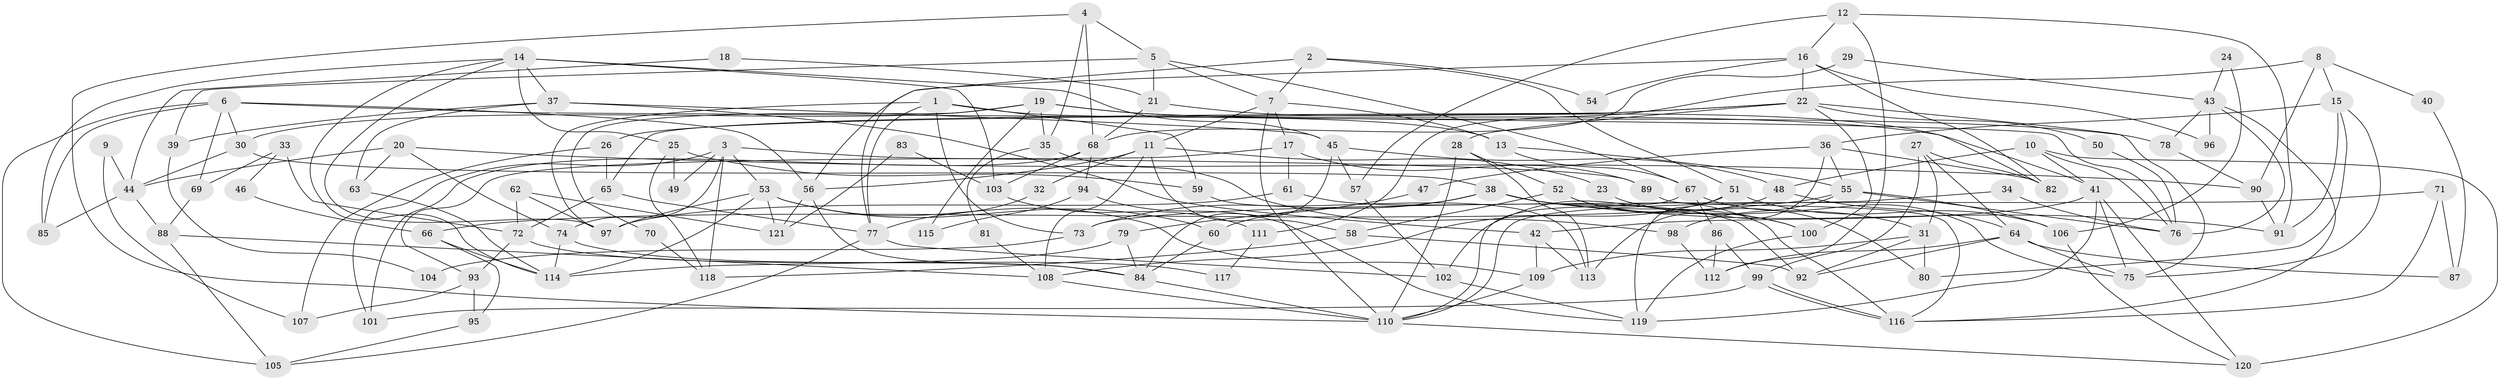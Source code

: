 // coarse degree distribution, {7: 0.08974358974358974, 4: 0.20512820512820512, 6: 0.1794871794871795, 10: 0.02564102564102564, 8: 0.07692307692307693, 5: 0.10256410256410256, 3: 0.1794871794871795, 9: 0.038461538461538464, 2: 0.10256410256410256}
// Generated by graph-tools (version 1.1) at 2025/52/02/27/25 19:52:03]
// undirected, 121 vertices, 242 edges
graph export_dot {
graph [start="1"]
  node [color=gray90,style=filled];
  1;
  2;
  3;
  4;
  5;
  6;
  7;
  8;
  9;
  10;
  11;
  12;
  13;
  14;
  15;
  16;
  17;
  18;
  19;
  20;
  21;
  22;
  23;
  24;
  25;
  26;
  27;
  28;
  29;
  30;
  31;
  32;
  33;
  34;
  35;
  36;
  37;
  38;
  39;
  40;
  41;
  42;
  43;
  44;
  45;
  46;
  47;
  48;
  49;
  50;
  51;
  52;
  53;
  54;
  55;
  56;
  57;
  58;
  59;
  60;
  61;
  62;
  63;
  64;
  65;
  66;
  67;
  68;
  69;
  70;
  71;
  72;
  73;
  74;
  75;
  76;
  77;
  78;
  79;
  80;
  81;
  82;
  83;
  84;
  85;
  86;
  87;
  88;
  89;
  90;
  91;
  92;
  93;
  94;
  95;
  96;
  97;
  98;
  99;
  100;
  101;
  102;
  103;
  104;
  105;
  106;
  107;
  108;
  109;
  110;
  111;
  112;
  113;
  114;
  115;
  116;
  117;
  118;
  119;
  120;
  121;
  1 -- 77;
  1 -- 13;
  1 -- 59;
  1 -- 73;
  1 -- 97;
  2 -- 77;
  2 -- 51;
  2 -- 7;
  2 -- 54;
  3 -- 74;
  3 -- 118;
  3 -- 49;
  3 -- 53;
  3 -- 89;
  3 -- 101;
  4 -- 110;
  4 -- 35;
  4 -- 5;
  4 -- 68;
  5 -- 7;
  5 -- 21;
  5 -- 39;
  5 -- 67;
  6 -- 105;
  6 -- 56;
  6 -- 30;
  6 -- 69;
  6 -- 76;
  6 -- 85;
  7 -- 110;
  7 -- 11;
  7 -- 13;
  7 -- 17;
  8 -- 15;
  8 -- 90;
  8 -- 40;
  8 -- 111;
  9 -- 44;
  9 -- 107;
  10 -- 41;
  10 -- 48;
  10 -- 76;
  10 -- 120;
  11 -- 108;
  11 -- 23;
  11 -- 32;
  11 -- 56;
  11 -- 58;
  12 -- 112;
  12 -- 57;
  12 -- 16;
  12 -- 91;
  13 -- 67;
  13 -- 55;
  14 -- 97;
  14 -- 85;
  14 -- 25;
  14 -- 37;
  14 -- 45;
  14 -- 103;
  14 -- 114;
  15 -- 91;
  15 -- 75;
  15 -- 36;
  15 -- 80;
  16 -- 82;
  16 -- 22;
  16 -- 54;
  16 -- 56;
  16 -- 96;
  17 -- 89;
  17 -- 61;
  17 -- 93;
  18 -- 44;
  18 -- 21;
  19 -- 41;
  19 -- 30;
  19 -- 35;
  19 -- 70;
  19 -- 78;
  19 -- 115;
  20 -- 90;
  20 -- 63;
  20 -- 44;
  20 -- 74;
  21 -- 68;
  21 -- 82;
  22 -- 28;
  22 -- 26;
  22 -- 50;
  22 -- 65;
  22 -- 75;
  22 -- 100;
  23 -- 31;
  24 -- 43;
  24 -- 106;
  25 -- 59;
  25 -- 49;
  25 -- 118;
  26 -- 65;
  26 -- 107;
  27 -- 31;
  27 -- 82;
  27 -- 64;
  27 -- 99;
  28 -- 110;
  28 -- 113;
  28 -- 52;
  29 -- 68;
  29 -- 43;
  30 -- 38;
  30 -- 44;
  31 -- 80;
  31 -- 109;
  31 -- 92;
  32 -- 77;
  33 -- 72;
  33 -- 69;
  33 -- 46;
  34 -- 110;
  34 -- 76;
  35 -- 98;
  35 -- 81;
  36 -- 55;
  36 -- 47;
  36 -- 82;
  36 -- 113;
  37 -- 45;
  37 -- 39;
  37 -- 42;
  37 -- 63;
  38 -- 60;
  38 -- 100;
  38 -- 73;
  38 -- 91;
  38 -- 116;
  39 -- 104;
  40 -- 87;
  41 -- 120;
  41 -- 75;
  41 -- 42;
  41 -- 119;
  42 -- 109;
  42 -- 113;
  43 -- 116;
  43 -- 76;
  43 -- 78;
  43 -- 96;
  44 -- 85;
  44 -- 88;
  45 -- 84;
  45 -- 48;
  45 -- 57;
  46 -- 66;
  47 -- 79;
  48 -- 64;
  48 -- 102;
  50 -- 76;
  51 -- 119;
  51 -- 108;
  51 -- 106;
  52 -- 58;
  52 -- 80;
  52 -- 100;
  53 -- 97;
  53 -- 60;
  53 -- 109;
  53 -- 114;
  53 -- 121;
  55 -- 76;
  55 -- 66;
  55 -- 98;
  55 -- 106;
  56 -- 84;
  56 -- 121;
  57 -- 102;
  58 -- 92;
  58 -- 118;
  59 -- 113;
  60 -- 84;
  61 -- 92;
  61 -- 97;
  62 -- 121;
  62 -- 97;
  62 -- 72;
  63 -- 114;
  64 -- 75;
  64 -- 87;
  64 -- 92;
  64 -- 112;
  65 -- 72;
  65 -- 77;
  66 -- 114;
  66 -- 95;
  67 -- 110;
  67 -- 75;
  67 -- 86;
  68 -- 101;
  68 -- 94;
  68 -- 103;
  69 -- 88;
  70 -- 118;
  71 -- 73;
  71 -- 116;
  71 -- 87;
  72 -- 84;
  72 -- 93;
  73 -- 104;
  74 -- 114;
  74 -- 117;
  77 -- 102;
  77 -- 105;
  78 -- 90;
  79 -- 84;
  79 -- 114;
  81 -- 108;
  83 -- 103;
  83 -- 121;
  84 -- 110;
  86 -- 99;
  86 -- 112;
  88 -- 105;
  88 -- 108;
  89 -- 116;
  90 -- 91;
  93 -- 95;
  93 -- 107;
  94 -- 119;
  94 -- 115;
  95 -- 105;
  98 -- 112;
  99 -- 116;
  99 -- 116;
  99 -- 101;
  100 -- 119;
  102 -- 119;
  103 -- 111;
  106 -- 120;
  108 -- 110;
  109 -- 110;
  110 -- 120;
  111 -- 117;
}
